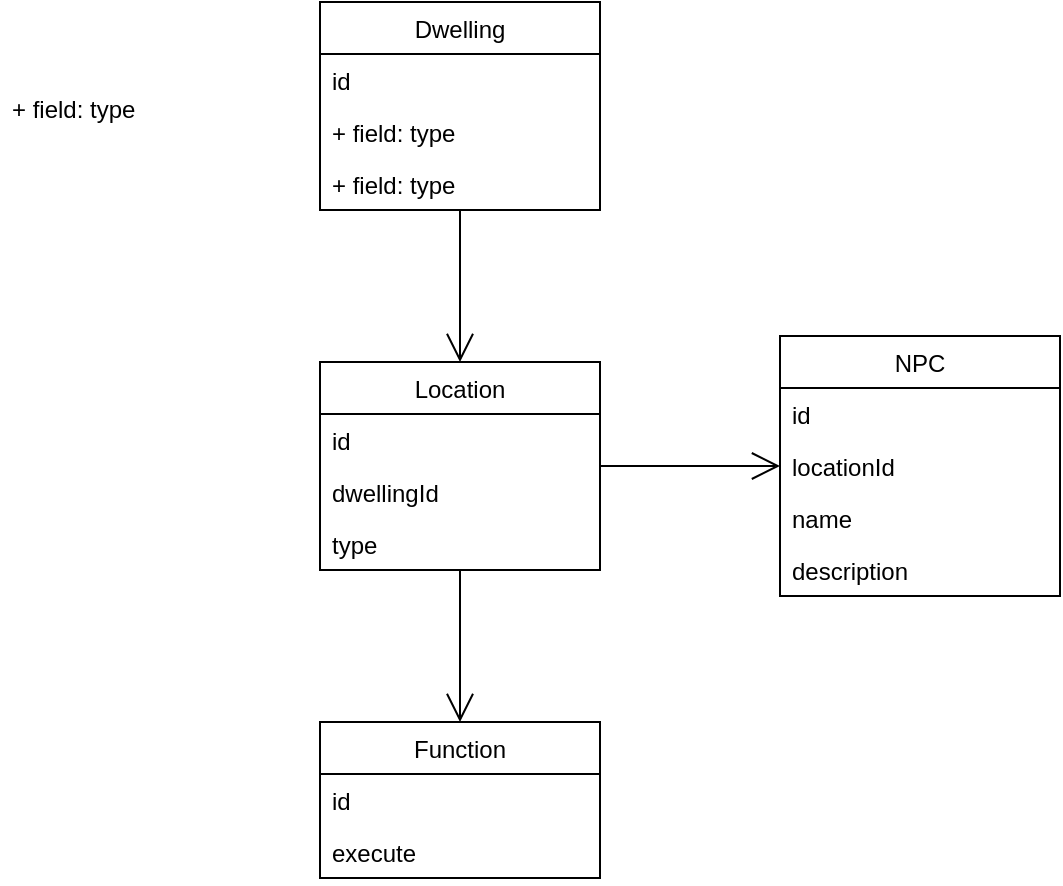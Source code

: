 <mxfile version="17.2.4" type="device"><diagram id="XPLfIHmy_-4d74ddhcvD" name="Page-1"><mxGraphModel dx="1025" dy="564" grid="1" gridSize="10" guides="1" tooltips="1" connect="1" arrows="1" fold="1" page="1" pageScale="1" pageWidth="827" pageHeight="1169" math="0" shadow="0"><root><mxCell id="0"/><mxCell id="1" parent="0"/><mxCell id="xGOS75D6Jps8HmOpCncD-1" value="Dwelling" style="swimlane;fontStyle=0;childLayout=stackLayout;horizontal=1;startSize=26;fillColor=none;horizontalStack=0;resizeParent=1;resizeParentMax=0;resizeLast=0;collapsible=1;marginBottom=0;" vertex="1" parent="1"><mxGeometry x="200" y="170" width="140" height="104" as="geometry"/></mxCell><mxCell id="xGOS75D6Jps8HmOpCncD-2" value="id" style="text;strokeColor=none;fillColor=none;align=left;verticalAlign=top;spacingLeft=4;spacingRight=4;overflow=hidden;rotatable=0;points=[[0,0.5],[1,0.5]];portConstraint=eastwest;" vertex="1" parent="xGOS75D6Jps8HmOpCncD-1"><mxGeometry y="26" width="140" height="26" as="geometry"/></mxCell><mxCell id="xGOS75D6Jps8HmOpCncD-3" value="+ field: type" style="text;strokeColor=none;fillColor=none;align=left;verticalAlign=top;spacingLeft=4;spacingRight=4;overflow=hidden;rotatable=0;points=[[0,0.5],[1,0.5]];portConstraint=eastwest;" vertex="1" parent="xGOS75D6Jps8HmOpCncD-1"><mxGeometry y="52" width="140" height="26" as="geometry"/></mxCell><mxCell id="xGOS75D6Jps8HmOpCncD-4" value="+ field: type" style="text;strokeColor=none;fillColor=none;align=left;verticalAlign=top;spacingLeft=4;spacingRight=4;overflow=hidden;rotatable=0;points=[[0,0.5],[1,0.5]];portConstraint=eastwest;" vertex="1" parent="xGOS75D6Jps8HmOpCncD-1"><mxGeometry y="78" width="140" height="26" as="geometry"/></mxCell><mxCell id="xGOS75D6Jps8HmOpCncD-5" value="NPC" style="swimlane;fontStyle=0;childLayout=stackLayout;horizontal=1;startSize=26;fillColor=none;horizontalStack=0;resizeParent=1;resizeParentMax=0;resizeLast=0;collapsible=1;marginBottom=0;" vertex="1" parent="1"><mxGeometry x="430" y="337" width="140" height="130" as="geometry"/></mxCell><mxCell id="xGOS75D6Jps8HmOpCncD-6" value="id" style="text;strokeColor=none;fillColor=none;align=left;verticalAlign=top;spacingLeft=4;spacingRight=4;overflow=hidden;rotatable=0;points=[[0,0.5],[1,0.5]];portConstraint=eastwest;" vertex="1" parent="xGOS75D6Jps8HmOpCncD-5"><mxGeometry y="26" width="140" height="26" as="geometry"/></mxCell><mxCell id="xGOS75D6Jps8HmOpCncD-12" value="locationId" style="text;strokeColor=none;fillColor=none;align=left;verticalAlign=top;spacingLeft=4;spacingRight=4;overflow=hidden;rotatable=0;points=[[0,0.5],[1,0.5]];portConstraint=eastwest;" vertex="1" parent="xGOS75D6Jps8HmOpCncD-5"><mxGeometry y="52" width="140" height="26" as="geometry"/></mxCell><mxCell id="xGOS75D6Jps8HmOpCncD-7" value="name" style="text;strokeColor=none;fillColor=none;align=left;verticalAlign=top;spacingLeft=4;spacingRight=4;overflow=hidden;rotatable=0;points=[[0,0.5],[1,0.5]];portConstraint=eastwest;" vertex="1" parent="xGOS75D6Jps8HmOpCncD-5"><mxGeometry y="78" width="140" height="26" as="geometry"/></mxCell><mxCell id="xGOS75D6Jps8HmOpCncD-8" value="description" style="text;strokeColor=none;fillColor=none;align=left;verticalAlign=top;spacingLeft=4;spacingRight=4;overflow=hidden;rotatable=0;points=[[0,0.5],[1,0.5]];portConstraint=eastwest;" vertex="1" parent="xGOS75D6Jps8HmOpCncD-5"><mxGeometry y="104" width="140" height="26" as="geometry"/></mxCell><mxCell id="xGOS75D6Jps8HmOpCncD-9" value="Location" style="swimlane;fontStyle=0;childLayout=stackLayout;horizontal=1;startSize=26;fillColor=none;horizontalStack=0;resizeParent=1;resizeParentMax=0;resizeLast=0;collapsible=1;marginBottom=0;" vertex="1" parent="1"><mxGeometry x="200" y="350" width="140" height="104" as="geometry"/></mxCell><mxCell id="xGOS75D6Jps8HmOpCncD-10" value="id" style="text;strokeColor=none;fillColor=none;align=left;verticalAlign=top;spacingLeft=4;spacingRight=4;overflow=hidden;rotatable=0;points=[[0,0.5],[1,0.5]];portConstraint=eastwest;" vertex="1" parent="xGOS75D6Jps8HmOpCncD-9"><mxGeometry y="26" width="140" height="26" as="geometry"/></mxCell><mxCell id="xGOS75D6Jps8HmOpCncD-14" value="dwellingId" style="text;strokeColor=none;fillColor=none;align=left;verticalAlign=top;spacingLeft=4;spacingRight=4;overflow=hidden;rotatable=0;points=[[0,0.5],[1,0.5]];portConstraint=eastwest;" vertex="1" parent="xGOS75D6Jps8HmOpCncD-9"><mxGeometry y="52" width="140" height="26" as="geometry"/></mxCell><mxCell id="xGOS75D6Jps8HmOpCncD-11" value="type" style="text;strokeColor=none;fillColor=none;align=left;verticalAlign=top;spacingLeft=4;spacingRight=4;overflow=hidden;rotatable=0;points=[[0,0.5],[1,0.5]];portConstraint=eastwest;" vertex="1" parent="xGOS75D6Jps8HmOpCncD-9"><mxGeometry y="78" width="140" height="26" as="geometry"/></mxCell><mxCell id="xGOS75D6Jps8HmOpCncD-13" value="+ field: type" style="text;strokeColor=none;fillColor=none;align=left;verticalAlign=top;spacingLeft=4;spacingRight=4;overflow=hidden;rotatable=0;points=[[0,0.5],[1,0.5]];portConstraint=eastwest;" vertex="1" parent="1"><mxGeometry x="40" y="210" width="140" height="26" as="geometry"/></mxCell><mxCell id="xGOS75D6Jps8HmOpCncD-15" value="" style="endArrow=open;endFill=1;endSize=12;html=1;rounded=0;" edge="1" parent="1" source="xGOS75D6Jps8HmOpCncD-9" target="xGOS75D6Jps8HmOpCncD-5"><mxGeometry width="160" relative="1" as="geometry"><mxPoint x="-90" y="420" as="sourcePoint"/><mxPoint x="450" y="540" as="targetPoint"/></mxGeometry></mxCell><mxCell id="xGOS75D6Jps8HmOpCncD-16" value="" style="endArrow=open;endFill=1;endSize=12;html=1;rounded=0;" edge="1" parent="1" source="xGOS75D6Jps8HmOpCncD-1" target="xGOS75D6Jps8HmOpCncD-9"><mxGeometry width="160" relative="1" as="geometry"><mxPoint x="490" y="250" as="sourcePoint"/><mxPoint x="20" y="440" as="targetPoint"/></mxGeometry></mxCell><mxCell id="xGOS75D6Jps8HmOpCncD-17" value="Function" style="swimlane;fontStyle=0;childLayout=stackLayout;horizontal=1;startSize=26;fillColor=none;horizontalStack=0;resizeParent=1;resizeParentMax=0;resizeLast=0;collapsible=1;marginBottom=0;" vertex="1" parent="1"><mxGeometry x="200" y="530" width="140" height="78" as="geometry"/></mxCell><mxCell id="xGOS75D6Jps8HmOpCncD-18" value="id" style="text;strokeColor=none;fillColor=none;align=left;verticalAlign=top;spacingLeft=4;spacingRight=4;overflow=hidden;rotatable=0;points=[[0,0.5],[1,0.5]];portConstraint=eastwest;" vertex="1" parent="xGOS75D6Jps8HmOpCncD-17"><mxGeometry y="26" width="140" height="26" as="geometry"/></mxCell><mxCell id="xGOS75D6Jps8HmOpCncD-19" value="execute" style="text;strokeColor=none;fillColor=none;align=left;verticalAlign=top;spacingLeft=4;spacingRight=4;overflow=hidden;rotatable=0;points=[[0,0.5],[1,0.5]];portConstraint=eastwest;" vertex="1" parent="xGOS75D6Jps8HmOpCncD-17"><mxGeometry y="52" width="140" height="26" as="geometry"/></mxCell><mxCell id="xGOS75D6Jps8HmOpCncD-21" value="" style="endArrow=open;endFill=1;endSize=12;html=1;rounded=0;" edge="1" parent="1" source="xGOS75D6Jps8HmOpCncD-9" target="xGOS75D6Jps8HmOpCncD-17"><mxGeometry width="160" relative="1" as="geometry"><mxPoint x="520" y="560" as="sourcePoint"/><mxPoint x="680" y="560" as="targetPoint"/></mxGeometry></mxCell></root></mxGraphModel></diagram></mxfile>